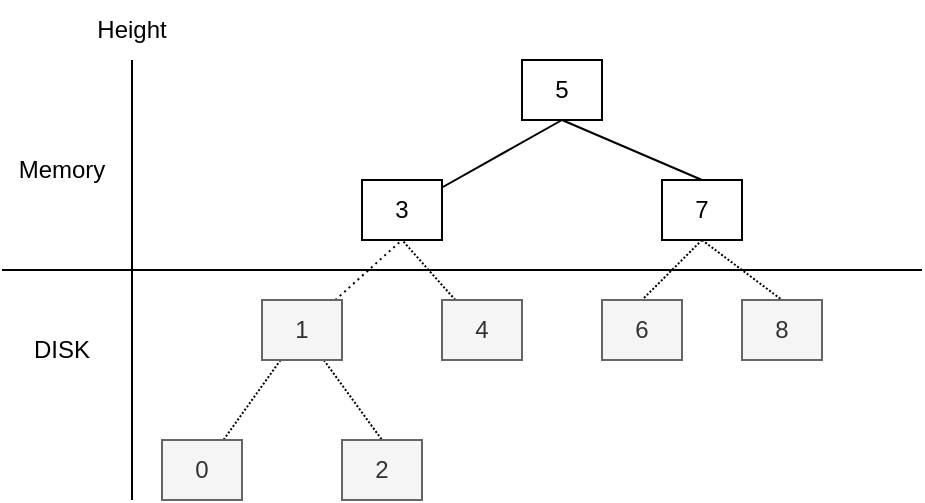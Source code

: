 <mxfile version="15.4.0" type="device"><diagram id="gaHYHbAhuvNf29FCDSlM" name="Page-1"><mxGraphModel dx="1933" dy="997" grid="1" gridSize="10" guides="1" tooltips="1" connect="1" arrows="1" fold="1" page="1" pageScale="1" pageWidth="827" pageHeight="1169" math="0" shadow="0"><root><mxCell id="0"/><mxCell id="1" parent="0"/><mxCell id="I5raohtbJH2YGtp79gDX-18" style="edgeStyle=none;rounded=0;orthogonalLoop=1;jettySize=auto;html=1;entryX=0.5;entryY=0;entryDx=0;entryDy=0;exitX=0.5;exitY=1;exitDx=0;exitDy=0;endArrow=none;endFill=0;" edge="1" parent="1" source="I5raohtbJH2YGtp79gDX-1" target="I5raohtbJH2YGtp79gDX-14"><mxGeometry relative="1" as="geometry"/></mxCell><mxCell id="I5raohtbJH2YGtp79gDX-1" value="5" style="rounded=0;whiteSpace=wrap;html=1;" vertex="1" parent="1"><mxGeometry x="240" y="330" width="40" height="30" as="geometry"/></mxCell><mxCell id="I5raohtbJH2YGtp79gDX-13" style="edgeStyle=none;rounded=0;orthogonalLoop=1;jettySize=auto;html=1;entryX=0.5;entryY=1;entryDx=0;entryDy=0;endArrow=none;endFill=0;" edge="1" parent="1" source="I5raohtbJH2YGtp79gDX-3" target="I5raohtbJH2YGtp79gDX-1"><mxGeometry relative="1" as="geometry"/></mxCell><mxCell id="I5raohtbJH2YGtp79gDX-3" value="3" style="rounded=0;whiteSpace=wrap;html=1;" vertex="1" parent="1"><mxGeometry x="160" y="390" width="40" height="30" as="geometry"/></mxCell><mxCell id="I5raohtbJH2YGtp79gDX-10" style="edgeStyle=none;rounded=0;orthogonalLoop=1;jettySize=auto;html=1;entryX=0.5;entryY=1;entryDx=0;entryDy=0;endArrow=none;endFill=0;dashed=1;dashPattern=1 2;" edge="1" parent="1" source="I5raohtbJH2YGtp79gDX-5" target="I5raohtbJH2YGtp79gDX-3"><mxGeometry relative="1" as="geometry"/></mxCell><mxCell id="I5raohtbJH2YGtp79gDX-24" value="" style="edgeStyle=none;rounded=0;orthogonalLoop=1;jettySize=auto;html=1;endArrow=none;endFill=0;dashed=1;dashPattern=1 1;" edge="1" parent="1" source="I5raohtbJH2YGtp79gDX-5" target="I5raohtbJH2YGtp79gDX-23"><mxGeometry relative="1" as="geometry"/></mxCell><mxCell id="I5raohtbJH2YGtp79gDX-25" style="edgeStyle=none;rounded=0;orthogonalLoop=1;jettySize=auto;html=1;endArrow=none;endFill=0;dashed=1;dashPattern=1 1;" edge="1" parent="1" source="I5raohtbJH2YGtp79gDX-5"><mxGeometry relative="1" as="geometry"><mxPoint x="170" y="520" as="targetPoint"/></mxGeometry></mxCell><mxCell id="I5raohtbJH2YGtp79gDX-5" value="1" style="rounded=0;whiteSpace=wrap;html=1;sketch=0;shadow=0;glass=0;fillColor=#f5f5f5;strokeColor=#666666;fontColor=#333333;" vertex="1" parent="1"><mxGeometry x="110" y="450" width="40" height="30" as="geometry"/></mxCell><mxCell id="I5raohtbJH2YGtp79gDX-11" style="edgeStyle=none;rounded=0;orthogonalLoop=1;jettySize=auto;html=1;entryX=0.5;entryY=1;entryDx=0;entryDy=0;endArrow=none;endFill=0;dashed=1;dashPattern=1 1;" edge="1" parent="1" source="I5raohtbJH2YGtp79gDX-6" target="I5raohtbJH2YGtp79gDX-3"><mxGeometry relative="1" as="geometry"/></mxCell><mxCell id="I5raohtbJH2YGtp79gDX-6" value="4" style="rounded=0;whiteSpace=wrap;html=1;sketch=0;shadow=0;glass=0;fillColor=#f5f5f5;strokeColor=#666666;fontColor=#333333;" vertex="1" parent="1"><mxGeometry x="200" y="450" width="40" height="30" as="geometry"/></mxCell><mxCell id="I5raohtbJH2YGtp79gDX-19" style="edgeStyle=none;rounded=0;orthogonalLoop=1;jettySize=auto;html=1;entryX=0.5;entryY=0;entryDx=0;entryDy=0;exitX=0.5;exitY=1;exitDx=0;exitDy=0;endArrow=none;endFill=0;dashed=1;dashPattern=1 1;" edge="1" parent="1" source="I5raohtbJH2YGtp79gDX-14" target="I5raohtbJH2YGtp79gDX-17"><mxGeometry relative="1" as="geometry"/></mxCell><mxCell id="I5raohtbJH2YGtp79gDX-21" style="edgeStyle=none;rounded=0;orthogonalLoop=1;jettySize=auto;html=1;entryX=0.5;entryY=0;entryDx=0;entryDy=0;exitX=0.5;exitY=1;exitDx=0;exitDy=0;endArrow=none;endFill=0;dashed=1;dashPattern=1 1;" edge="1" parent="1" source="I5raohtbJH2YGtp79gDX-14" target="I5raohtbJH2YGtp79gDX-20"><mxGeometry relative="1" as="geometry"/></mxCell><mxCell id="I5raohtbJH2YGtp79gDX-14" value="7" style="rounded=0;whiteSpace=wrap;html=1;" vertex="1" parent="1"><mxGeometry x="310" y="390" width="40" height="30" as="geometry"/></mxCell><mxCell id="I5raohtbJH2YGtp79gDX-17" value="6" style="rounded=0;whiteSpace=wrap;html=1;sketch=0;shadow=0;glass=0;fillColor=#f5f5f5;strokeColor=#666666;fontColor=#333333;" vertex="1" parent="1"><mxGeometry x="280" y="450" width="40" height="30" as="geometry"/></mxCell><mxCell id="I5raohtbJH2YGtp79gDX-20" value="8" style="rounded=0;whiteSpace=wrap;html=1;sketch=0;shadow=0;glass=0;fillColor=#f5f5f5;strokeColor=#666666;fontColor=#333333;" vertex="1" parent="1"><mxGeometry x="350" y="450" width="40" height="30" as="geometry"/></mxCell><mxCell id="I5raohtbJH2YGtp79gDX-22" value="" style="line;strokeWidth=1;html=1;" vertex="1" parent="1"><mxGeometry x="-20" y="430" width="460" height="10" as="geometry"/></mxCell><mxCell id="I5raohtbJH2YGtp79gDX-23" value="0" style="rounded=0;whiteSpace=wrap;html=1;sketch=0;shadow=0;glass=0;fillColor=#f5f5f5;strokeColor=#666666;fontColor=#333333;" vertex="1" parent="1"><mxGeometry x="60" y="520" width="40" height="30" as="geometry"/></mxCell><mxCell id="I5raohtbJH2YGtp79gDX-26" value="2" style="rounded=0;whiteSpace=wrap;html=1;sketch=0;shadow=0;glass=0;fillColor=#f5f5f5;strokeColor=#666666;fontColor=#333333;" vertex="1" parent="1"><mxGeometry x="150" y="520" width="40" height="30" as="geometry"/></mxCell><mxCell id="I5raohtbJH2YGtp79gDX-28" value="" style="line;strokeWidth=1;direction=south;html=1;perimeter=backbonePerimeter;points=[];outlineConnect=0;" vertex="1" parent="1"><mxGeometry x="40" y="330" width="10" height="220" as="geometry"/></mxCell><mxCell id="I5raohtbJH2YGtp79gDX-31" value="DISK" style="text;html=1;strokeColor=none;fillColor=none;align=center;verticalAlign=middle;whiteSpace=wrap;rounded=0;" vertex="1" parent="1"><mxGeometry x="-20" y="460" width="60" height="30" as="geometry"/></mxCell><mxCell id="I5raohtbJH2YGtp79gDX-32" value="Memory" style="text;html=1;strokeColor=none;fillColor=none;align=center;verticalAlign=middle;whiteSpace=wrap;rounded=0;" vertex="1" parent="1"><mxGeometry x="-20" y="370" width="60" height="30" as="geometry"/></mxCell><mxCell id="I5raohtbJH2YGtp79gDX-34" value="Height" style="text;html=1;strokeColor=none;fillColor=none;align=center;verticalAlign=middle;whiteSpace=wrap;rounded=0;" vertex="1" parent="1"><mxGeometry x="15" y="300" width="60" height="30" as="geometry"/></mxCell></root></mxGraphModel></diagram></mxfile>